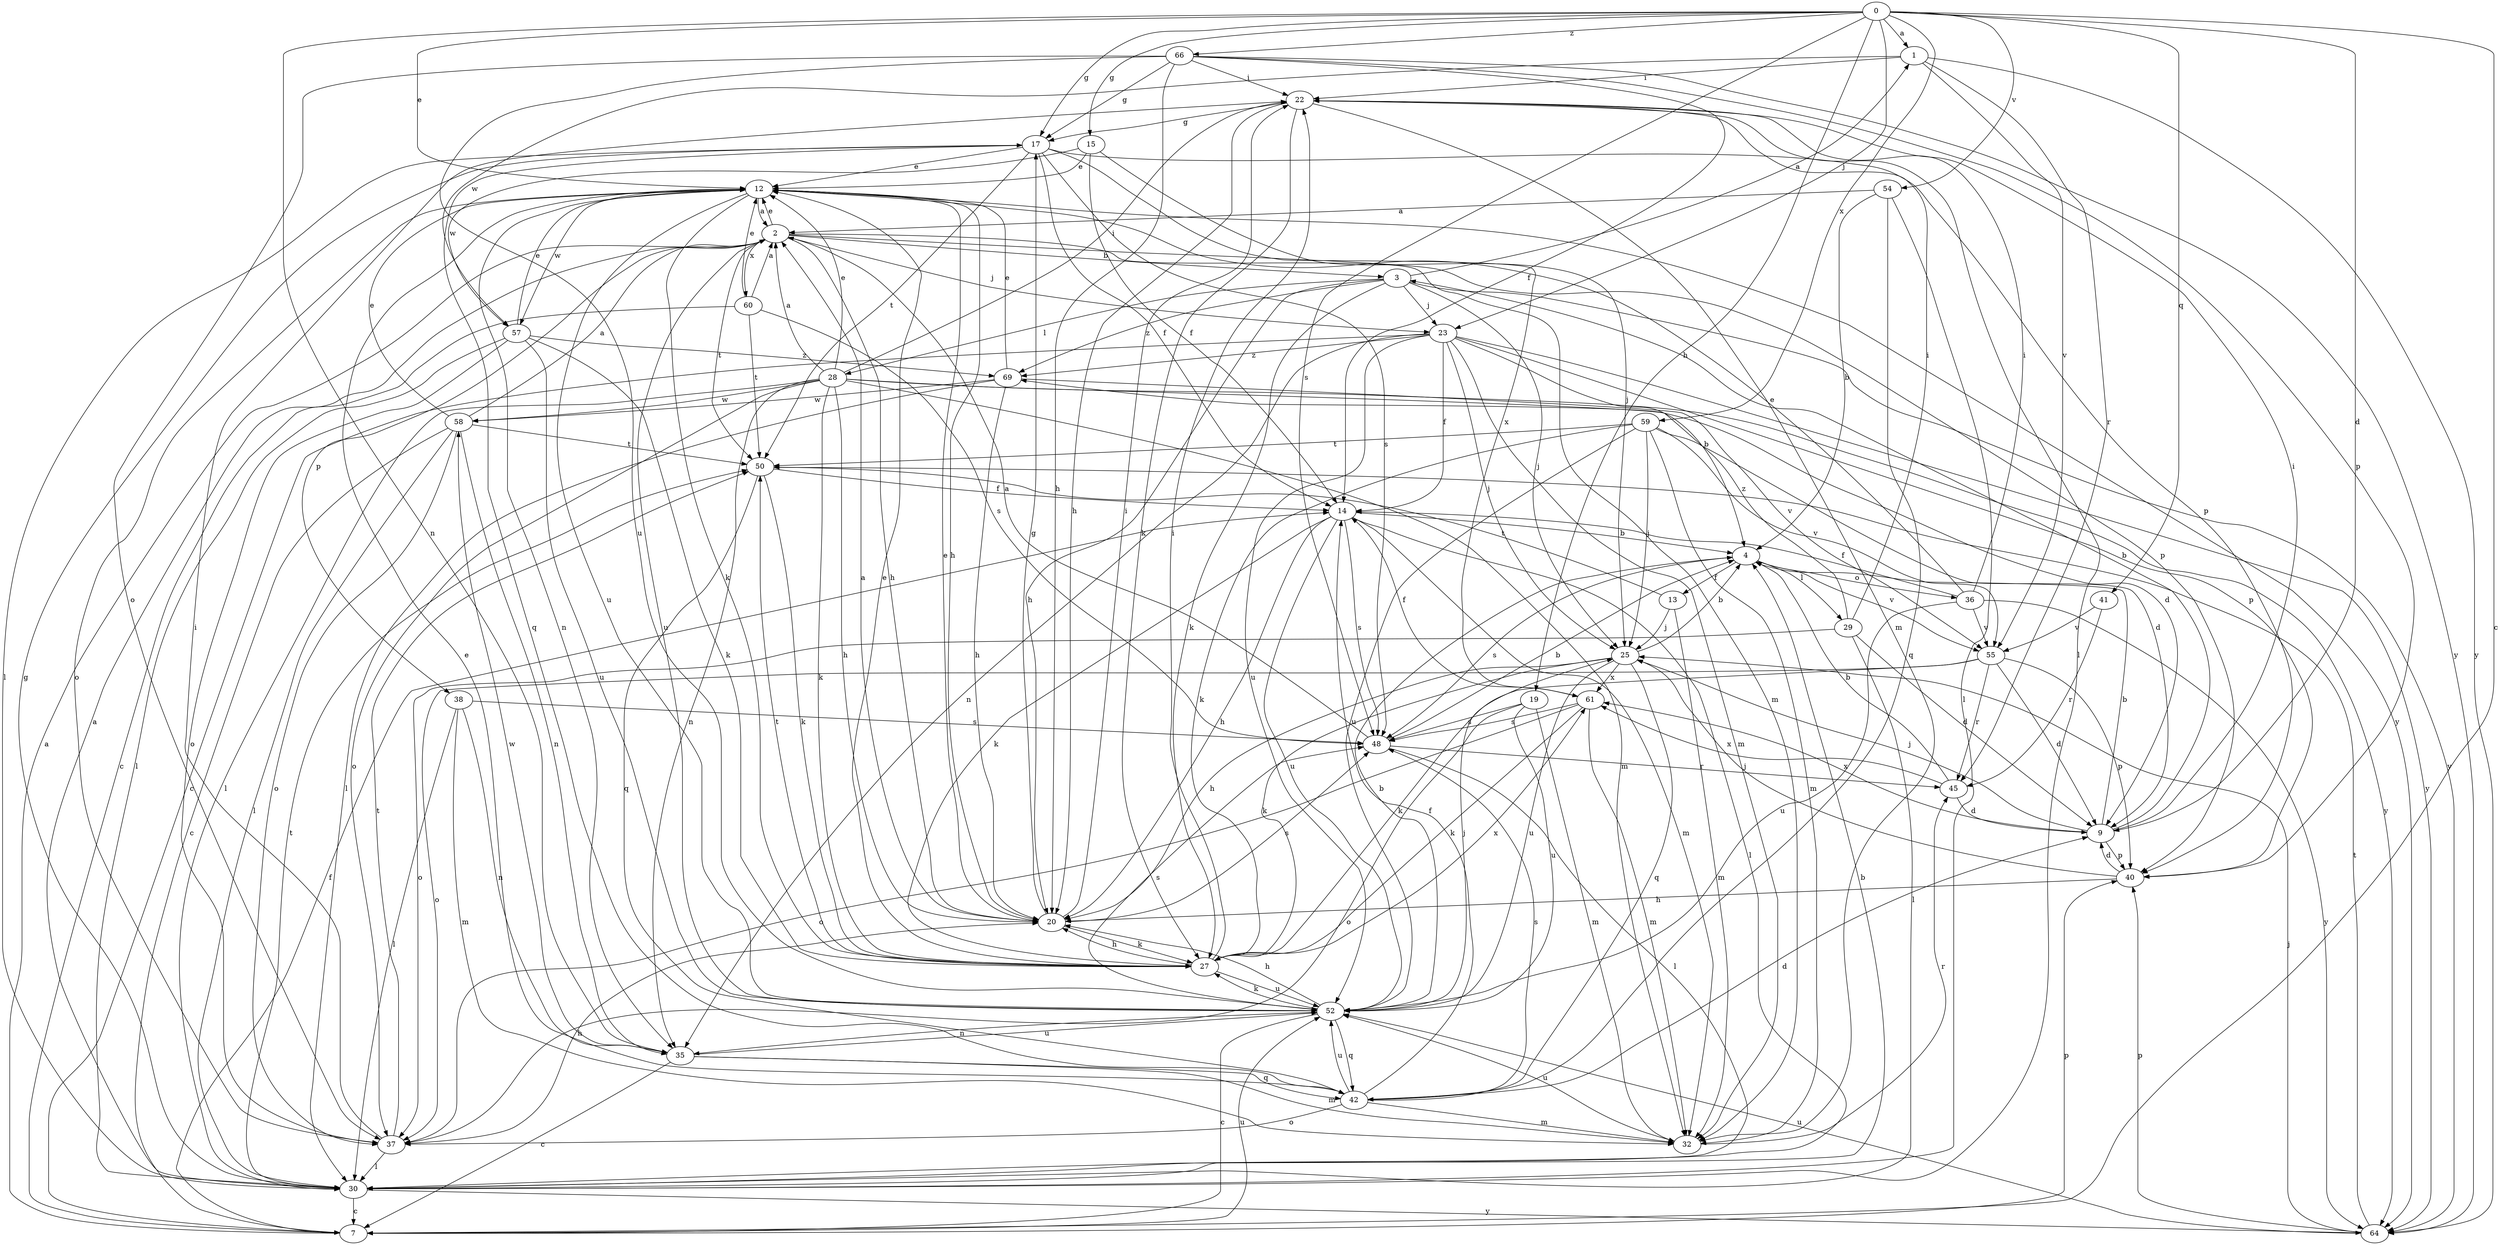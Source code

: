 strict digraph  {
0;
1;
2;
3;
4;
7;
9;
12;
13;
14;
15;
17;
19;
20;
22;
23;
25;
27;
28;
29;
30;
32;
35;
36;
37;
38;
40;
41;
42;
45;
48;
50;
52;
54;
55;
57;
58;
59;
60;
61;
64;
66;
69;
0 -> 1  [label=a];
0 -> 7  [label=c];
0 -> 9  [label=d];
0 -> 12  [label=e];
0 -> 15  [label=g];
0 -> 17  [label=g];
0 -> 19  [label=h];
0 -> 23  [label=j];
0 -> 35  [label=n];
0 -> 41  [label=q];
0 -> 48  [label=s];
0 -> 54  [label=v];
0 -> 59  [label=x];
0 -> 66  [label=z];
1 -> 22  [label=i];
1 -> 45  [label=r];
1 -> 55  [label=v];
1 -> 57  [label=w];
1 -> 64  [label=y];
2 -> 3  [label=b];
2 -> 12  [label=e];
2 -> 20  [label=h];
2 -> 23  [label=j];
2 -> 32  [label=m];
2 -> 38  [label=p];
2 -> 40  [label=p];
2 -> 50  [label=t];
2 -> 52  [label=u];
2 -> 60  [label=x];
3 -> 1  [label=a];
3 -> 20  [label=h];
3 -> 23  [label=j];
3 -> 25  [label=j];
3 -> 27  [label=k];
3 -> 28  [label=l];
3 -> 64  [label=y];
3 -> 69  [label=z];
4 -> 13  [label=f];
4 -> 29  [label=l];
4 -> 36  [label=o];
4 -> 48  [label=s];
4 -> 55  [label=v];
7 -> 2  [label=a];
7 -> 14  [label=f];
7 -> 40  [label=p];
7 -> 52  [label=u];
9 -> 3  [label=b];
9 -> 4  [label=b];
9 -> 22  [label=i];
9 -> 25  [label=j];
9 -> 40  [label=p];
9 -> 61  [label=x];
12 -> 2  [label=a];
12 -> 20  [label=h];
12 -> 27  [label=k];
12 -> 35  [label=n];
12 -> 37  [label=o];
12 -> 52  [label=u];
12 -> 57  [label=w];
12 -> 64  [label=y];
13 -> 25  [label=j];
13 -> 32  [label=m];
13 -> 50  [label=t];
14 -> 4  [label=b];
14 -> 20  [label=h];
14 -> 27  [label=k];
14 -> 30  [label=l];
14 -> 32  [label=m];
14 -> 48  [label=s];
14 -> 52  [label=u];
15 -> 12  [label=e];
15 -> 14  [label=f];
15 -> 25  [label=j];
15 -> 57  [label=w];
17 -> 12  [label=e];
17 -> 14  [label=f];
17 -> 30  [label=l];
17 -> 40  [label=p];
17 -> 42  [label=q];
17 -> 48  [label=s];
17 -> 50  [label=t];
17 -> 61  [label=x];
19 -> 32  [label=m];
19 -> 37  [label=o];
19 -> 48  [label=s];
19 -> 52  [label=u];
20 -> 2  [label=a];
20 -> 12  [label=e];
20 -> 17  [label=g];
20 -> 22  [label=i];
20 -> 27  [label=k];
20 -> 48  [label=s];
22 -> 17  [label=g];
22 -> 20  [label=h];
22 -> 27  [label=k];
22 -> 30  [label=l];
22 -> 32  [label=m];
23 -> 4  [label=b];
23 -> 7  [label=c];
23 -> 14  [label=f];
23 -> 25  [label=j];
23 -> 32  [label=m];
23 -> 35  [label=n];
23 -> 40  [label=p];
23 -> 52  [label=u];
23 -> 64  [label=y];
23 -> 69  [label=z];
25 -> 4  [label=b];
25 -> 20  [label=h];
25 -> 27  [label=k];
25 -> 42  [label=q];
25 -> 52  [label=u];
25 -> 61  [label=x];
27 -> 12  [label=e];
27 -> 20  [label=h];
27 -> 22  [label=i];
27 -> 50  [label=t];
27 -> 52  [label=u];
27 -> 61  [label=x];
28 -> 2  [label=a];
28 -> 9  [label=d];
28 -> 12  [label=e];
28 -> 20  [label=h];
28 -> 22  [label=i];
28 -> 27  [label=k];
28 -> 30  [label=l];
28 -> 32  [label=m];
28 -> 35  [label=n];
28 -> 37  [label=o];
28 -> 58  [label=w];
28 -> 64  [label=y];
29 -> 9  [label=d];
29 -> 22  [label=i];
29 -> 30  [label=l];
29 -> 37  [label=o];
29 -> 69  [label=z];
30 -> 2  [label=a];
30 -> 4  [label=b];
30 -> 7  [label=c];
30 -> 17  [label=g];
30 -> 50  [label=t];
30 -> 64  [label=y];
32 -> 45  [label=r];
32 -> 52  [label=u];
35 -> 7  [label=c];
35 -> 32  [label=m];
35 -> 42  [label=q];
35 -> 52  [label=u];
35 -> 58  [label=w];
36 -> 12  [label=e];
36 -> 14  [label=f];
36 -> 22  [label=i];
36 -> 52  [label=u];
36 -> 55  [label=v];
36 -> 64  [label=y];
37 -> 20  [label=h];
37 -> 22  [label=i];
37 -> 30  [label=l];
37 -> 50  [label=t];
38 -> 30  [label=l];
38 -> 32  [label=m];
38 -> 35  [label=n];
38 -> 48  [label=s];
40 -> 9  [label=d];
40 -> 20  [label=h];
40 -> 25  [label=j];
41 -> 45  [label=r];
41 -> 55  [label=v];
42 -> 9  [label=d];
42 -> 12  [label=e];
42 -> 14  [label=f];
42 -> 32  [label=m];
42 -> 37  [label=o];
42 -> 48  [label=s];
42 -> 52  [label=u];
45 -> 4  [label=b];
45 -> 9  [label=d];
45 -> 61  [label=x];
48 -> 2  [label=a];
48 -> 4  [label=b];
48 -> 30  [label=l];
48 -> 45  [label=r];
50 -> 14  [label=f];
50 -> 27  [label=k];
50 -> 42  [label=q];
52 -> 4  [label=b];
52 -> 7  [label=c];
52 -> 20  [label=h];
52 -> 25  [label=j];
52 -> 27  [label=k];
52 -> 35  [label=n];
52 -> 42  [label=q];
52 -> 48  [label=s];
54 -> 2  [label=a];
54 -> 4  [label=b];
54 -> 30  [label=l];
54 -> 42  [label=q];
55 -> 9  [label=d];
55 -> 27  [label=k];
55 -> 37  [label=o];
55 -> 40  [label=p];
55 -> 45  [label=r];
57 -> 12  [label=e];
57 -> 27  [label=k];
57 -> 30  [label=l];
57 -> 37  [label=o];
57 -> 52  [label=u];
57 -> 69  [label=z];
58 -> 2  [label=a];
58 -> 7  [label=c];
58 -> 12  [label=e];
58 -> 30  [label=l];
58 -> 35  [label=n];
58 -> 37  [label=o];
58 -> 50  [label=t];
59 -> 9  [label=d];
59 -> 25  [label=j];
59 -> 27  [label=k];
59 -> 32  [label=m];
59 -> 50  [label=t];
59 -> 52  [label=u];
59 -> 55  [label=v];
60 -> 2  [label=a];
60 -> 7  [label=c];
60 -> 12  [label=e];
60 -> 48  [label=s];
60 -> 50  [label=t];
61 -> 14  [label=f];
61 -> 27  [label=k];
61 -> 32  [label=m];
61 -> 37  [label=o];
61 -> 48  [label=s];
64 -> 25  [label=j];
64 -> 40  [label=p];
64 -> 50  [label=t];
64 -> 52  [label=u];
66 -> 14  [label=f];
66 -> 17  [label=g];
66 -> 20  [label=h];
66 -> 22  [label=i];
66 -> 37  [label=o];
66 -> 40  [label=p];
66 -> 52  [label=u];
66 -> 64  [label=y];
69 -> 12  [label=e];
69 -> 20  [label=h];
69 -> 30  [label=l];
69 -> 55  [label=v];
69 -> 58  [label=w];
}
